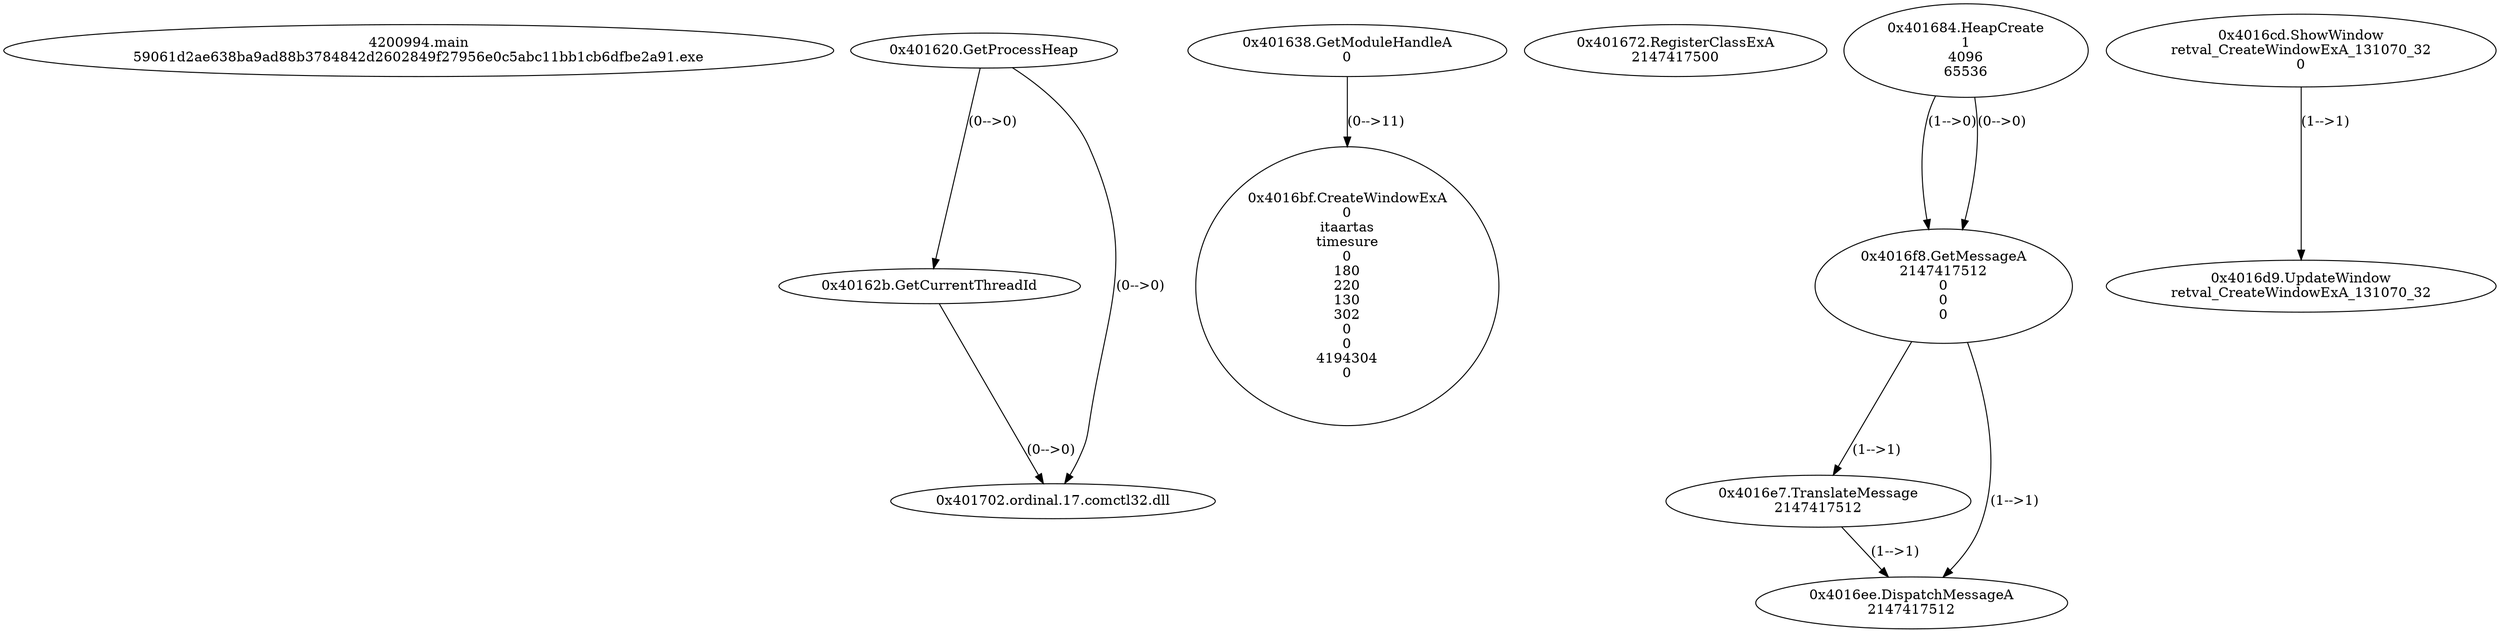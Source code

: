 // Global SCDG with merge call
digraph {
	0 [label="4200994.main
59061d2ae638ba9ad88b3784842d2602849f27956e0c5abc11bb1cb6dfbe2a91.exe"]
	1 [label="0x401620.GetProcessHeap
"]
	2 [label="0x40162b.GetCurrentThreadId
"]
	1 -> 2 [label="(0-->0)"]
	3 [label="0x401638.GetModuleHandleA
0"]
	4 [label="0x401672.RegisterClassExA
2147417500"]
	5 [label="0x401684.HeapCreate
1
4096
65536"]
	6 [label="0x4016bf.CreateWindowExA
0
itaartas
timesure
0
180
220
130
302
0
0
4194304
0"]
	3 -> 6 [label="(0-->11)"]
	7 [label="0x4016cd.ShowWindow
retval_CreateWindowExA_131070_32
0"]
	8 [label="0x4016d9.UpdateWindow
retval_CreateWindowExA_131070_32"]
	7 -> 8 [label="(1-->1)"]
	9 [label="0x4016f8.GetMessageA
2147417512
0
0
0"]
	5 -> 9 [label="(1-->0)"]
	5 -> 9 [label="(0-->0)"]
	10 [label="0x4016e7.TranslateMessage
2147417512"]
	9 -> 10 [label="(1-->1)"]
	11 [label="0x4016ee.DispatchMessageA
2147417512"]
	9 -> 11 [label="(1-->1)"]
	10 -> 11 [label="(1-->1)"]
	12 [label="0x401702.ordinal.17.comctl32.dll
"]
	1 -> 12 [label="(0-->0)"]
	2 -> 12 [label="(0-->0)"]
}
